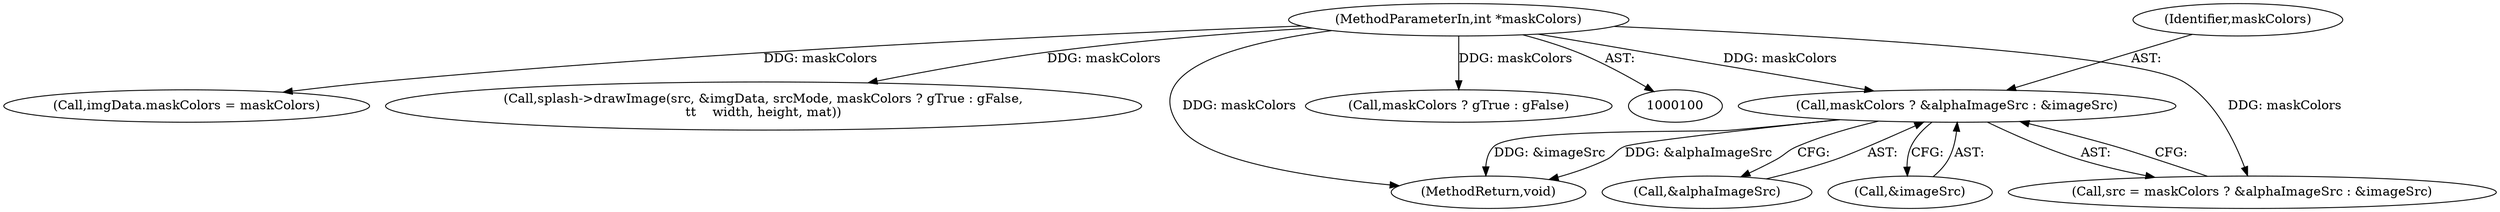 digraph "0_poppler_7b2d314a61fd0e12f47c62996cb49ec0d1ba747a_10@pointer" {
"1000525" [label="(Call,maskColors ? &alphaImageSrc : &imageSrc)"];
"1000107" [label="(MethodParameterIn,int *maskColors)"];
"1000527" [label="(Call,&alphaImageSrc)"];
"1000188" [label="(Call,imgData.maskColors = maskColors)"];
"1000531" [label="(Call,splash->drawImage(src, &imgData, srcMode, maskColors ? gTrue : gFalse,\n\t\t    width, height, mat))"];
"1000523" [label="(Call,src = maskColors ? &alphaImageSrc : &imageSrc)"];
"1000107" [label="(MethodParameterIn,int *maskColors)"];
"1000566" [label="(MethodReturn,void)"];
"1000529" [label="(Call,&imageSrc)"];
"1000536" [label="(Call,maskColors ? gTrue : gFalse)"];
"1000526" [label="(Identifier,maskColors)"];
"1000525" [label="(Call,maskColors ? &alphaImageSrc : &imageSrc)"];
"1000525" -> "1000523"  [label="AST: "];
"1000525" -> "1000527"  [label="CFG: "];
"1000525" -> "1000529"  [label="CFG: "];
"1000526" -> "1000525"  [label="AST: "];
"1000527" -> "1000525"  [label="AST: "];
"1000529" -> "1000525"  [label="AST: "];
"1000523" -> "1000525"  [label="CFG: "];
"1000525" -> "1000566"  [label="DDG: &imageSrc"];
"1000525" -> "1000566"  [label="DDG: &alphaImageSrc"];
"1000107" -> "1000525"  [label="DDG: maskColors"];
"1000107" -> "1000100"  [label="AST: "];
"1000107" -> "1000566"  [label="DDG: maskColors"];
"1000107" -> "1000188"  [label="DDG: maskColors"];
"1000107" -> "1000523"  [label="DDG: maskColors"];
"1000107" -> "1000531"  [label="DDG: maskColors"];
"1000107" -> "1000536"  [label="DDG: maskColors"];
}
